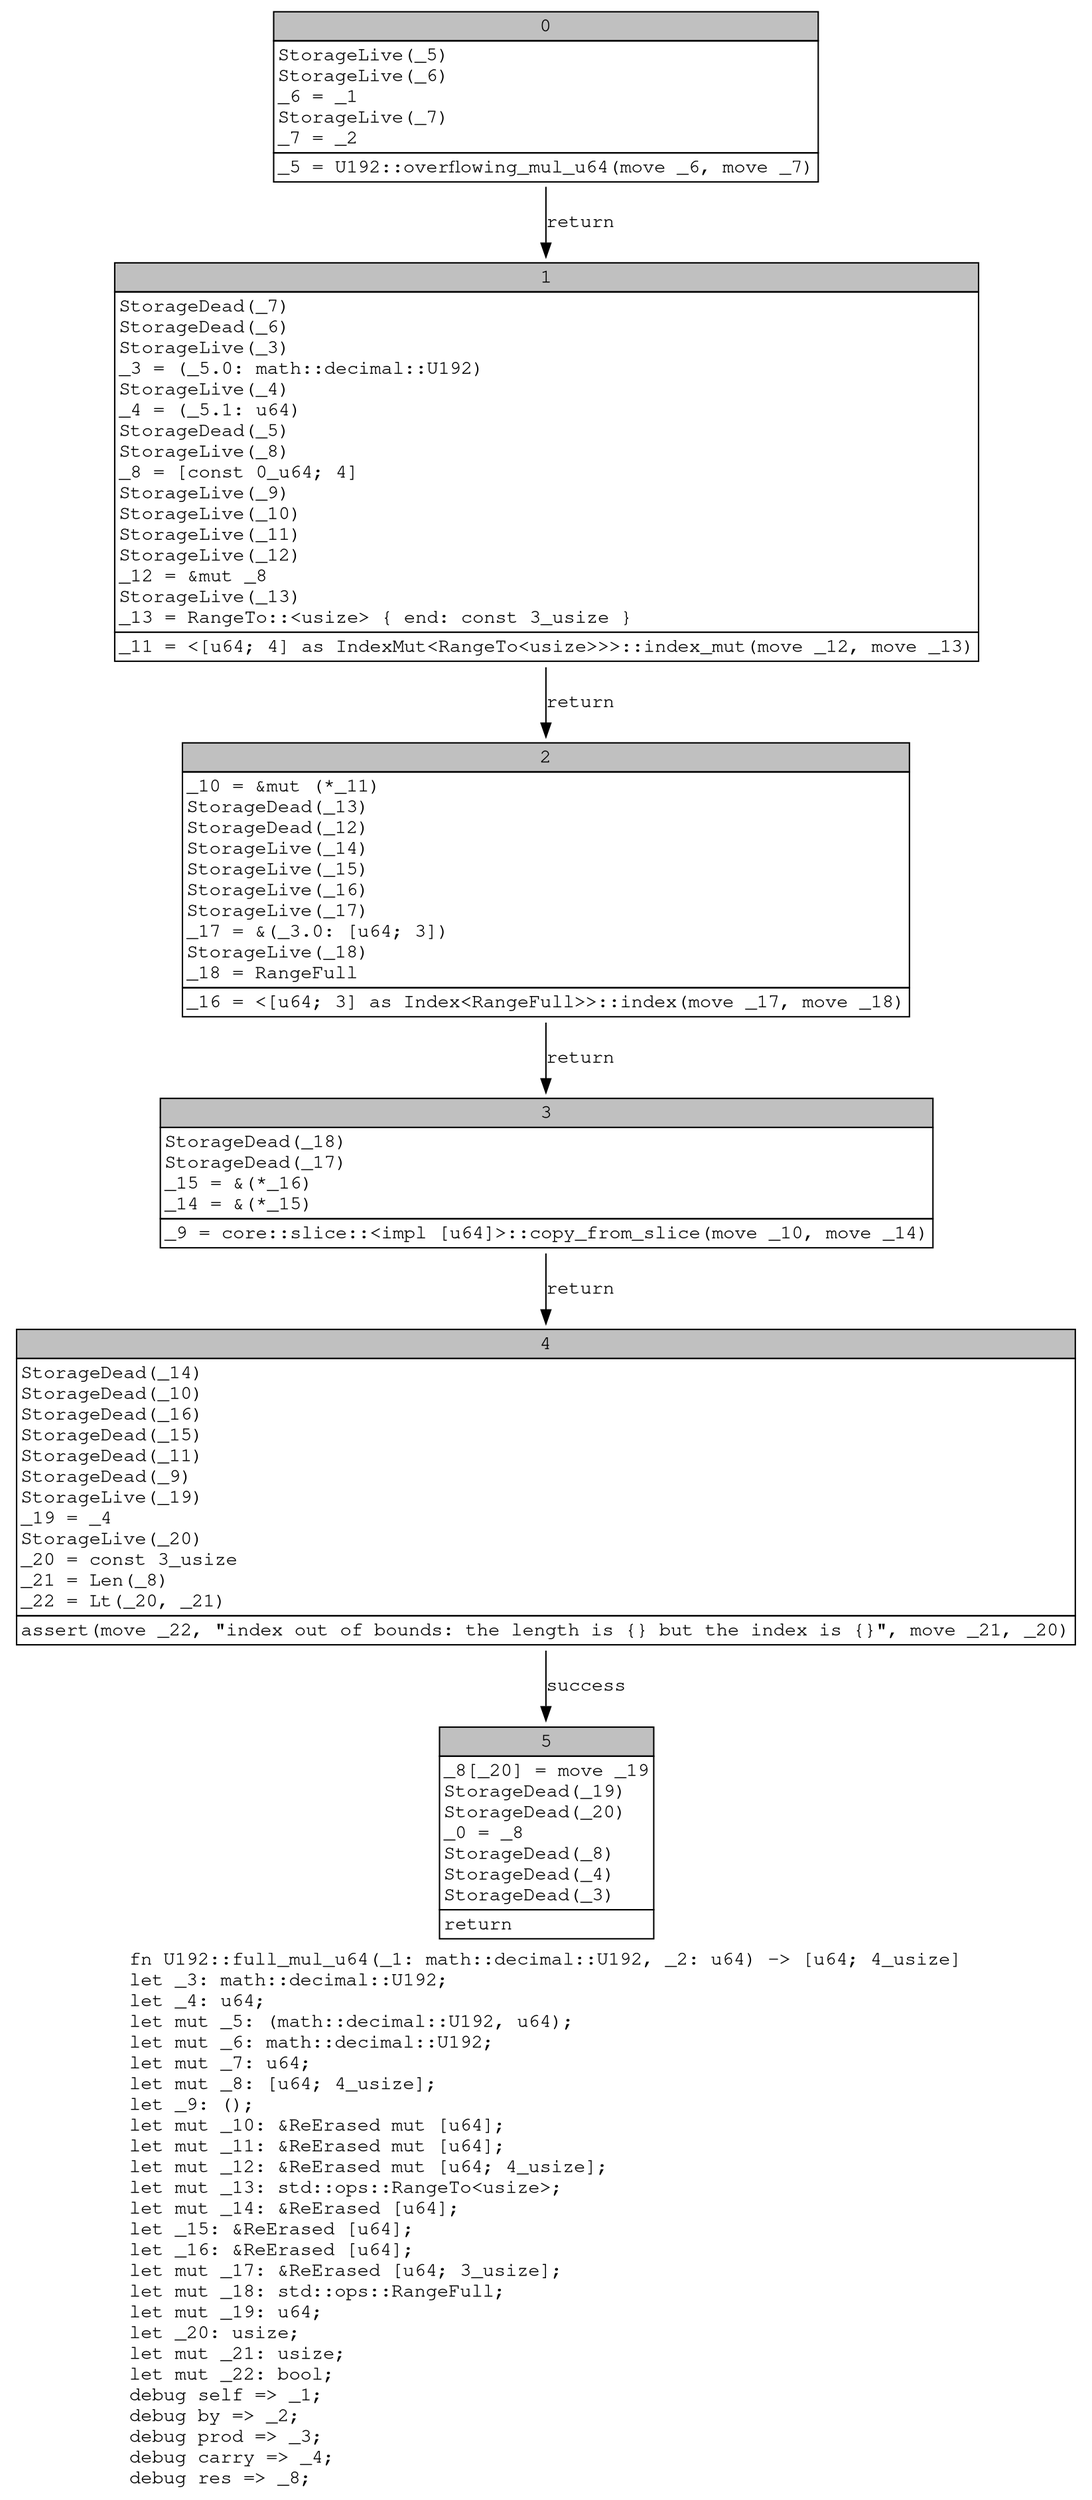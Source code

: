 digraph Mir_0_834 {
    graph [fontname="Courier, monospace"];
    node [fontname="Courier, monospace"];
    edge [fontname="Courier, monospace"];
    label=<fn U192::full_mul_u64(_1: math::decimal::U192, _2: u64) -&gt; [u64; 4_usize]<br align="left"/>let _3: math::decimal::U192;<br align="left"/>let _4: u64;<br align="left"/>let mut _5: (math::decimal::U192, u64);<br align="left"/>let mut _6: math::decimal::U192;<br align="left"/>let mut _7: u64;<br align="left"/>let mut _8: [u64; 4_usize];<br align="left"/>let _9: ();<br align="left"/>let mut _10: &amp;ReErased mut [u64];<br align="left"/>let mut _11: &amp;ReErased mut [u64];<br align="left"/>let mut _12: &amp;ReErased mut [u64; 4_usize];<br align="left"/>let mut _13: std::ops::RangeTo&lt;usize&gt;;<br align="left"/>let mut _14: &amp;ReErased [u64];<br align="left"/>let _15: &amp;ReErased [u64];<br align="left"/>let _16: &amp;ReErased [u64];<br align="left"/>let mut _17: &amp;ReErased [u64; 3_usize];<br align="left"/>let mut _18: std::ops::RangeFull;<br align="left"/>let mut _19: u64;<br align="left"/>let _20: usize;<br align="left"/>let mut _21: usize;<br align="left"/>let mut _22: bool;<br align="left"/>debug self =&gt; _1;<br align="left"/>debug by =&gt; _2;<br align="left"/>debug prod =&gt; _3;<br align="left"/>debug carry =&gt; _4;<br align="left"/>debug res =&gt; _8;<br align="left"/>>;
    bb0__0_834 [shape="none", label=<<table border="0" cellborder="1" cellspacing="0"><tr><td bgcolor="gray" align="center" colspan="1">0</td></tr><tr><td align="left" balign="left">StorageLive(_5)<br/>StorageLive(_6)<br/>_6 = _1<br/>StorageLive(_7)<br/>_7 = _2<br/></td></tr><tr><td align="left">_5 = U192::overflowing_mul_u64(move _6, move _7)</td></tr></table>>];
    bb1__0_834 [shape="none", label=<<table border="0" cellborder="1" cellspacing="0"><tr><td bgcolor="gray" align="center" colspan="1">1</td></tr><tr><td align="left" balign="left">StorageDead(_7)<br/>StorageDead(_6)<br/>StorageLive(_3)<br/>_3 = (_5.0: math::decimal::U192)<br/>StorageLive(_4)<br/>_4 = (_5.1: u64)<br/>StorageDead(_5)<br/>StorageLive(_8)<br/>_8 = [const 0_u64; 4]<br/>StorageLive(_9)<br/>StorageLive(_10)<br/>StorageLive(_11)<br/>StorageLive(_12)<br/>_12 = &amp;mut _8<br/>StorageLive(_13)<br/>_13 = RangeTo::&lt;usize&gt; { end: const 3_usize }<br/></td></tr><tr><td align="left">_11 = &lt;[u64; 4] as IndexMut&lt;RangeTo&lt;usize&gt;&gt;&gt;::index_mut(move _12, move _13)</td></tr></table>>];
    bb2__0_834 [shape="none", label=<<table border="0" cellborder="1" cellspacing="0"><tr><td bgcolor="gray" align="center" colspan="1">2</td></tr><tr><td align="left" balign="left">_10 = &amp;mut (*_11)<br/>StorageDead(_13)<br/>StorageDead(_12)<br/>StorageLive(_14)<br/>StorageLive(_15)<br/>StorageLive(_16)<br/>StorageLive(_17)<br/>_17 = &amp;(_3.0: [u64; 3])<br/>StorageLive(_18)<br/>_18 = RangeFull<br/></td></tr><tr><td align="left">_16 = &lt;[u64; 3] as Index&lt;RangeFull&gt;&gt;::index(move _17, move _18)</td></tr></table>>];
    bb3__0_834 [shape="none", label=<<table border="0" cellborder="1" cellspacing="0"><tr><td bgcolor="gray" align="center" colspan="1">3</td></tr><tr><td align="left" balign="left">StorageDead(_18)<br/>StorageDead(_17)<br/>_15 = &amp;(*_16)<br/>_14 = &amp;(*_15)<br/></td></tr><tr><td align="left">_9 = core::slice::&lt;impl [u64]&gt;::copy_from_slice(move _10, move _14)</td></tr></table>>];
    bb4__0_834 [shape="none", label=<<table border="0" cellborder="1" cellspacing="0"><tr><td bgcolor="gray" align="center" colspan="1">4</td></tr><tr><td align="left" balign="left">StorageDead(_14)<br/>StorageDead(_10)<br/>StorageDead(_16)<br/>StorageDead(_15)<br/>StorageDead(_11)<br/>StorageDead(_9)<br/>StorageLive(_19)<br/>_19 = _4<br/>StorageLive(_20)<br/>_20 = const 3_usize<br/>_21 = Len(_8)<br/>_22 = Lt(_20, _21)<br/></td></tr><tr><td align="left">assert(move _22, &quot;index out of bounds: the length is {} but the index is {}&quot;, move _21, _20)</td></tr></table>>];
    bb5__0_834 [shape="none", label=<<table border="0" cellborder="1" cellspacing="0"><tr><td bgcolor="gray" align="center" colspan="1">5</td></tr><tr><td align="left" balign="left">_8[_20] = move _19<br/>StorageDead(_19)<br/>StorageDead(_20)<br/>_0 = _8<br/>StorageDead(_8)<br/>StorageDead(_4)<br/>StorageDead(_3)<br/></td></tr><tr><td align="left">return</td></tr></table>>];
    bb0__0_834 -> bb1__0_834 [label="return"];
    bb1__0_834 -> bb2__0_834 [label="return"];
    bb2__0_834 -> bb3__0_834 [label="return"];
    bb3__0_834 -> bb4__0_834 [label="return"];
    bb4__0_834 -> bb5__0_834 [label="success"];
}
